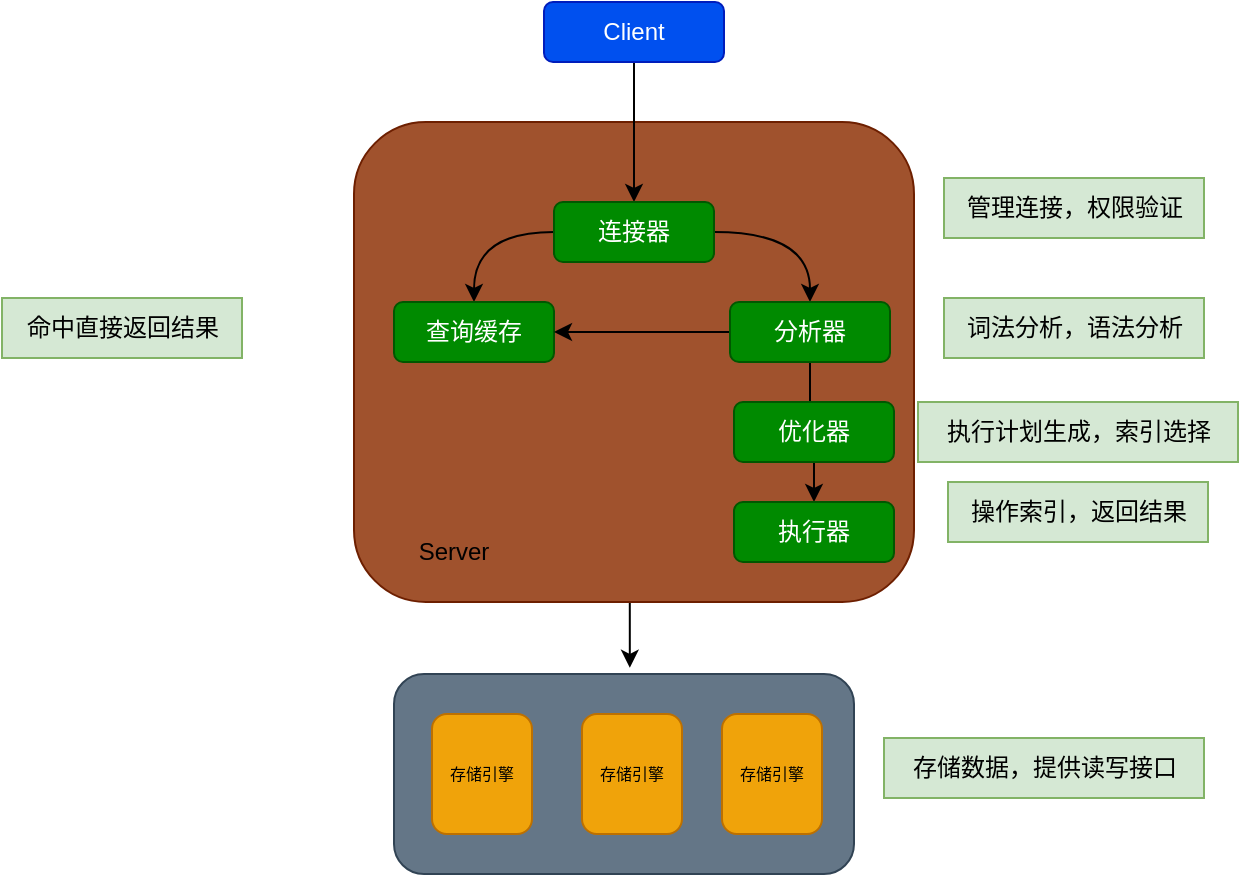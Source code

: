 <mxfile version="22.1.5" type="github">
  <diagram name="第 1 页" id="dMRlZ9Ecj2mYpYMEEnQH">
    <mxGraphModel dx="875" dy="484" grid="1" gridSize="10" guides="1" tooltips="1" connect="1" arrows="1" fold="1" page="1" pageScale="1" pageWidth="827" pageHeight="1169" math="0" shadow="0">
      <root>
        <mxCell id="0" />
        <mxCell id="1" parent="0" />
        <mxCell id="2E4qlqJoj9cdnOT1XWmK-33" style="edgeStyle=orthogonalEdgeStyle;rounded=0;orthogonalLoop=1;jettySize=auto;html=1;entryX=0.517;entryY=-0.031;entryDx=0;entryDy=0;entryPerimeter=0;" edge="1" parent="1">
          <mxGeometry relative="1" as="geometry">
            <mxPoint x="322.91" y="412.9" as="targetPoint" />
            <mxPoint x="324" y="380" as="sourcePoint" />
          </mxGeometry>
        </mxCell>
        <mxCell id="T4CbHds_D_vAfnWRimyr-1" value="" style="rounded=1;whiteSpace=wrap;html=1;glass=0;shadow=0;align=left;fillColor=#a0522d;fontColor=#ffffff;strokeColor=#6D1F00;" parent="1" vertex="1">
          <mxGeometry x="185" y="140" width="280" height="240" as="geometry" />
        </mxCell>
        <mxCell id="2E4qlqJoj9cdnOT1XWmK-24" value="" style="edgeStyle=orthogonalEdgeStyle;rounded=0;orthogonalLoop=1;jettySize=auto;html=1;" edge="1" parent="1" source="2E4qlqJoj9cdnOT1XWmK-2" target="2E4qlqJoj9cdnOT1XWmK-5">
          <mxGeometry relative="1" as="geometry" />
        </mxCell>
        <mxCell id="2E4qlqJoj9cdnOT1XWmK-2" value="Client" style="rounded=1;whiteSpace=wrap;html=1;fillColor=#0050ef;strokeColor=#001DBC;fontColor=#ffffff;" vertex="1" parent="1">
          <mxGeometry x="280" y="80" width="90" height="30" as="geometry" />
        </mxCell>
        <mxCell id="2E4qlqJoj9cdnOT1XWmK-28" style="edgeStyle=orthogonalEdgeStyle;rounded=0;orthogonalLoop=1;jettySize=auto;html=1;exitX=0;exitY=0.5;exitDx=0;exitDy=0;curved=1;" edge="1" parent="1" source="2E4qlqJoj9cdnOT1XWmK-5" target="2E4qlqJoj9cdnOT1XWmK-7">
          <mxGeometry relative="1" as="geometry" />
        </mxCell>
        <mxCell id="2E4qlqJoj9cdnOT1XWmK-29" style="edgeStyle=orthogonalEdgeStyle;rounded=0;orthogonalLoop=1;jettySize=auto;html=1;entryX=0.5;entryY=0;entryDx=0;entryDy=0;curved=1;" edge="1" parent="1" source="2E4qlqJoj9cdnOT1XWmK-5" target="2E4qlqJoj9cdnOT1XWmK-8">
          <mxGeometry relative="1" as="geometry" />
        </mxCell>
        <mxCell id="2E4qlqJoj9cdnOT1XWmK-5" value="连接器" style="rounded=1;whiteSpace=wrap;html=1;fillColor=#008a00;fontColor=#ffffff;strokeColor=#005700;" vertex="1" parent="1">
          <mxGeometry x="285" y="180" width="80" height="30" as="geometry" />
        </mxCell>
        <mxCell id="2E4qlqJoj9cdnOT1XWmK-7" value="查询缓存" style="rounded=1;whiteSpace=wrap;html=1;fillColor=#008a00;fontColor=#ffffff;strokeColor=#005700;" vertex="1" parent="1">
          <mxGeometry x="205" y="230" width="80" height="30" as="geometry" />
        </mxCell>
        <mxCell id="2E4qlqJoj9cdnOT1XWmK-30" value="" style="edgeStyle=orthogonalEdgeStyle;rounded=0;orthogonalLoop=1;jettySize=auto;html=1;" edge="1" parent="1" source="2E4qlqJoj9cdnOT1XWmK-8" target="2E4qlqJoj9cdnOT1XWmK-10">
          <mxGeometry relative="1" as="geometry" />
        </mxCell>
        <mxCell id="2E4qlqJoj9cdnOT1XWmK-31" value="" style="edgeStyle=orthogonalEdgeStyle;rounded=0;orthogonalLoop=1;jettySize=auto;html=1;" edge="1" parent="1" source="2E4qlqJoj9cdnOT1XWmK-8" target="2E4qlqJoj9cdnOT1XWmK-7">
          <mxGeometry relative="1" as="geometry" />
        </mxCell>
        <mxCell id="2E4qlqJoj9cdnOT1XWmK-8" value="分析器" style="rounded=1;whiteSpace=wrap;html=1;fillColor=#008a00;fontColor=#ffffff;strokeColor=#005700;" vertex="1" parent="1">
          <mxGeometry x="373" y="230" width="80" height="30" as="geometry" />
        </mxCell>
        <mxCell id="2E4qlqJoj9cdnOT1XWmK-9" value="优化器" style="rounded=1;whiteSpace=wrap;html=1;fillColor=#008a00;fontColor=#ffffff;strokeColor=#005700;" vertex="1" parent="1">
          <mxGeometry x="375" y="280" width="80" height="30" as="geometry" />
        </mxCell>
        <mxCell id="2E4qlqJoj9cdnOT1XWmK-10" value="执行器" style="rounded=1;whiteSpace=wrap;html=1;fillColor=#008a00;fontColor=#ffffff;strokeColor=#005700;" vertex="1" parent="1">
          <mxGeometry x="375" y="330" width="80" height="30" as="geometry" />
        </mxCell>
        <mxCell id="2E4qlqJoj9cdnOT1XWmK-11" value="Server" style="text;html=1;strokeColor=none;fillColor=none;align=center;verticalAlign=middle;whiteSpace=wrap;rounded=0;" vertex="1" parent="1">
          <mxGeometry x="205" y="340" width="60" height="30" as="geometry" />
        </mxCell>
        <mxCell id="2E4qlqJoj9cdnOT1XWmK-14" value="" style="rounded=1;whiteSpace=wrap;html=1;fillColor=#647687;fontColor=#ffffff;strokeColor=#314354;" vertex="1" parent="1">
          <mxGeometry x="205" y="416" width="230" height="100" as="geometry" />
        </mxCell>
        <mxCell id="2E4qlqJoj9cdnOT1XWmK-15" value="&lt;font style=&quot;font-size: 8px;&quot;&gt;存储引擎&lt;/font&gt;" style="rounded=1;whiteSpace=wrap;html=1;fontSize=8;fillColor=#f0a30a;fontColor=#000000;strokeColor=#BD7000;" vertex="1" parent="1">
          <mxGeometry x="224" y="436" width="50" height="60" as="geometry" />
        </mxCell>
        <mxCell id="2E4qlqJoj9cdnOT1XWmK-17" value="&lt;font style=&quot;font-size: 8px;&quot;&gt;存储引擎&lt;/font&gt;" style="rounded=1;whiteSpace=wrap;html=1;fontSize=8;fillColor=#f0a30a;fontColor=#000000;strokeColor=#BD7000;" vertex="1" parent="1">
          <mxGeometry x="299" y="436" width="50" height="60" as="geometry" />
        </mxCell>
        <mxCell id="2E4qlqJoj9cdnOT1XWmK-18" value="&lt;font style=&quot;font-size: 8px;&quot;&gt;存储引擎&lt;/font&gt;" style="rounded=1;whiteSpace=wrap;html=1;fontSize=8;fillColor=#f0a30a;fontColor=#000000;strokeColor=#BD7000;" vertex="1" parent="1">
          <mxGeometry x="369" y="436" width="50" height="60" as="geometry" />
        </mxCell>
        <mxCell id="2E4qlqJoj9cdnOT1XWmK-34" value="命中直接返回结果" style="text;html=1;align=center;verticalAlign=middle;resizable=0;points=[];autosize=1;strokeColor=#82b366;fillColor=#d5e8d4;" vertex="1" parent="1">
          <mxGeometry x="9" y="228" width="120" height="30" as="geometry" />
        </mxCell>
        <mxCell id="2E4qlqJoj9cdnOT1XWmK-35" value="管理连接，权限验证" style="text;html=1;align=center;verticalAlign=middle;resizable=0;points=[];autosize=1;strokeColor=#82b366;fillColor=#d5e8d4;" vertex="1" parent="1">
          <mxGeometry x="480" y="168" width="130" height="30" as="geometry" />
        </mxCell>
        <mxCell id="2E4qlqJoj9cdnOT1XWmK-36" value="词法分析，语法分析" style="text;html=1;align=center;verticalAlign=middle;resizable=0;points=[];autosize=1;strokeColor=#82b366;fillColor=#d5e8d4;" vertex="1" parent="1">
          <mxGeometry x="480" y="228" width="130" height="30" as="geometry" />
        </mxCell>
        <mxCell id="2E4qlqJoj9cdnOT1XWmK-37" value="执行计划生成，索引选择" style="text;html=1;align=center;verticalAlign=middle;resizable=0;points=[];autosize=1;strokeColor=#82b366;fillColor=#d5e8d4;" vertex="1" parent="1">
          <mxGeometry x="467" y="280" width="160" height="30" as="geometry" />
        </mxCell>
        <mxCell id="2E4qlqJoj9cdnOT1XWmK-38" value="操作索引，返回结果" style="text;html=1;align=center;verticalAlign=middle;resizable=0;points=[];autosize=1;strokeColor=#82b366;fillColor=#d5e8d4;" vertex="1" parent="1">
          <mxGeometry x="482" y="320" width="130" height="30" as="geometry" />
        </mxCell>
        <mxCell id="2E4qlqJoj9cdnOT1XWmK-39" value="存储数据，提供读写接口" style="text;html=1;align=center;verticalAlign=middle;resizable=0;points=[];autosize=1;strokeColor=#82b366;fillColor=#d5e8d4;" vertex="1" parent="1">
          <mxGeometry x="450" y="448" width="160" height="30" as="geometry" />
        </mxCell>
      </root>
    </mxGraphModel>
  </diagram>
</mxfile>
